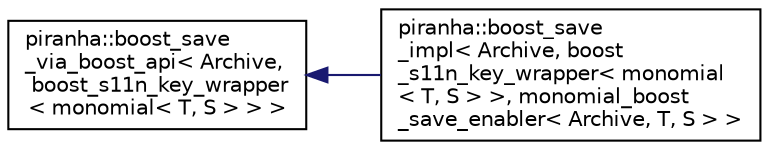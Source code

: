 digraph "Graphical Class Hierarchy"
{
  edge [fontname="Helvetica",fontsize="10",labelfontname="Helvetica",labelfontsize="10"];
  node [fontname="Helvetica",fontsize="10",shape=record];
  rankdir="LR";
  Node0 [label="piranha::boost_save\l_via_boost_api\< Archive,\l boost_s11n_key_wrapper\l\< monomial\< T, S \> \> \>",height=0.2,width=0.4,color="black", fillcolor="white", style="filled",URL="$structpiranha_1_1boost__save__via__boost__api.html"];
  Node0 -> Node1 [dir="back",color="midnightblue",fontsize="10",style="solid",fontname="Helvetica"];
  Node1 [label="piranha::boost_save\l_impl\< Archive, boost\l_s11n_key_wrapper\< monomial\l\< T, S \> \>, monomial_boost\l_save_enabler\< Archive, T, S \> \>",height=0.2,width=0.4,color="black", fillcolor="white", style="filled",URL="$structpiranha_1_1boost__save__impl_3_01_archive_00_01boost__s11n__key__wrapper_3_01monomial_3_0105f6adf823659e40a4aec2c06dc01ce0.html",tooltip="Specialisation of piranha::boost_save() for piranha::monomial. "];
}
